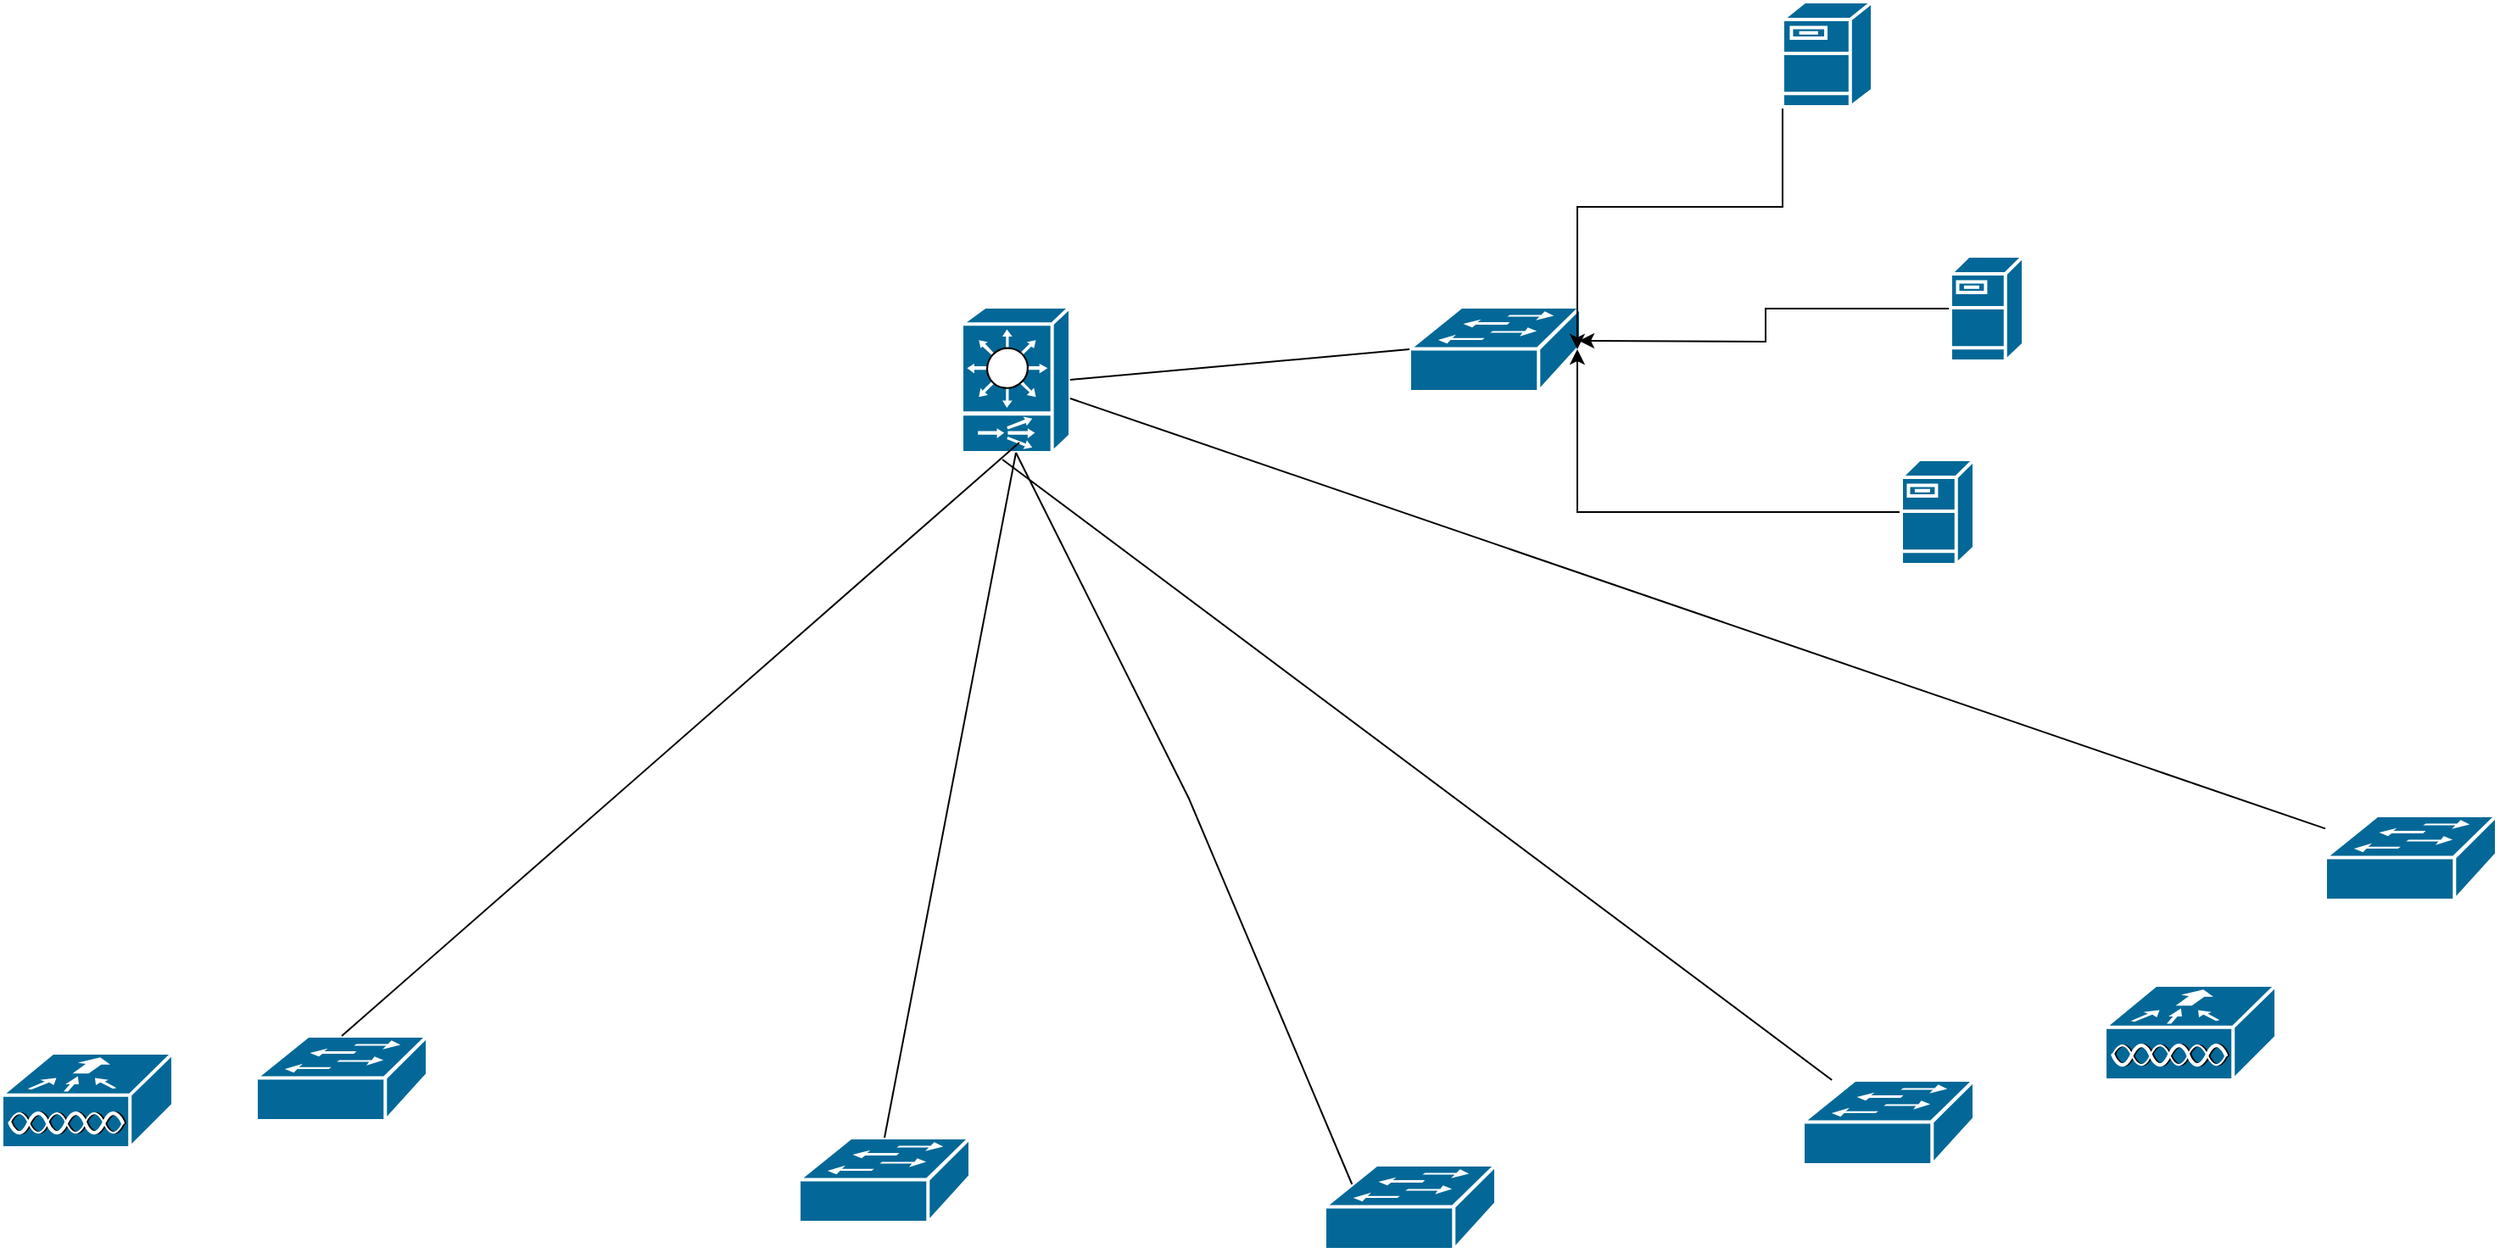 <mxfile version="20.8.5" type="device" pages="2"><diagram id="6a731a19-8d31-9384-78a2-239565b7b9f0" name="Page-1"><mxGraphModel dx="1793" dy="855" grid="1" gridSize="10" guides="1" tooltips="1" connect="1" arrows="1" fold="1" page="1" pageScale="1" pageWidth="827" pageHeight="1169" background="none" math="0" shadow="0"><root><mxCell id="0"/><mxCell id="1" parent="0"/><mxCell id="ai4aoRLUz2qf5KrfDiqW-2257" value="" style="shape=mxgraph.cisco.switches.workgroup_switch;sketch=0;html=1;pointerEvents=1;dashed=0;fillColor=#036897;strokeColor=#ffffff;strokeWidth=2;verticalLabelPosition=bottom;verticalAlign=top;align=center;outlineConnect=0;" parent="1" vertex="1"><mxGeometry x="220" y="840" width="101" height="50" as="geometry"/></mxCell><mxCell id="ai4aoRLUz2qf5KrfDiqW-2258" value="" style="shape=mxgraph.cisco.switches.workgroup_switch;sketch=0;html=1;pointerEvents=1;dashed=0;fillColor=#036897;strokeColor=#ffffff;strokeWidth=2;verticalLabelPosition=bottom;verticalAlign=top;align=center;outlineConnect=0;" parent="1" vertex="1"><mxGeometry x="540" y="900" width="101" height="50" as="geometry"/></mxCell><mxCell id="ai4aoRLUz2qf5KrfDiqW-2259" value="" style="shape=mxgraph.cisco.switches.workgroup_switch;sketch=0;html=1;pointerEvents=1;dashed=0;fillColor=#036897;strokeColor=#ffffff;strokeWidth=2;verticalLabelPosition=bottom;verticalAlign=top;align=center;outlineConnect=0;" parent="1" vertex="1"><mxGeometry x="850" y="916" width="101" height="50" as="geometry"/></mxCell><mxCell id="ai4aoRLUz2qf5KrfDiqW-2260" value="" style="shape=mxgraph.cisco.switches.workgroup_switch;sketch=0;html=1;pointerEvents=1;dashed=0;fillColor=#036897;strokeColor=#ffffff;strokeWidth=2;verticalLabelPosition=bottom;verticalAlign=top;align=center;outlineConnect=0;" parent="1" vertex="1"><mxGeometry x="1132" y="866" width="101" height="50" as="geometry"/></mxCell><mxCell id="ai4aoRLUz2qf5KrfDiqW-2262" value="" style="shape=mxgraph.cisco.wireless.wlan_controller;sketch=0;html=1;pointerEvents=1;dashed=0;fillColor=#036897;strokeColor=#ffffff;strokeWidth=2;verticalLabelPosition=bottom;verticalAlign=top;align=center;outlineConnect=0;" parent="1" vertex="1"><mxGeometry x="70" y="850" width="101" height="56" as="geometry"/></mxCell><mxCell id="ai4aoRLUz2qf5KrfDiqW-2263" value="" style="shape=mxgraph.cisco.wireless.wlan_controller;sketch=0;html=1;pointerEvents=1;dashed=0;fillColor=#036897;strokeColor=#ffffff;strokeWidth=2;verticalLabelPosition=bottom;verticalAlign=top;align=center;outlineConnect=0;" parent="1" vertex="1"><mxGeometry x="1310" y="810" width="101" height="56" as="geometry"/></mxCell><mxCell id="6tT2HprQFypEXnIM8_Wk-1" value="" style="shape=mxgraph.cisco.switches.workgroup_switch;sketch=0;html=1;pointerEvents=1;dashed=0;fillColor=#036897;strokeColor=#ffffff;strokeWidth=2;verticalLabelPosition=bottom;verticalAlign=top;align=center;outlineConnect=0;" parent="1" vertex="1"><mxGeometry x="1440" y="710" width="101" height="50" as="geometry"/></mxCell><mxCell id="6tT2HprQFypEXnIM8_Wk-2" value="" style="shape=mxgraph.cisco.switches.content_switch;sketch=0;html=1;pointerEvents=1;dashed=0;fillColor=#036897;strokeColor=#ffffff;strokeWidth=2;verticalLabelPosition=bottom;verticalAlign=top;align=center;outlineConnect=0;" parent="1" vertex="1"><mxGeometry x="636" y="410" width="64" height="86" as="geometry"/></mxCell><mxCell id="6tT2HprQFypEXnIM8_Wk-3" value="" style="shape=mxgraph.cisco.switches.workgroup_switch;sketch=0;html=1;pointerEvents=1;dashed=0;fillColor=#036897;strokeColor=#ffffff;strokeWidth=2;verticalLabelPosition=bottom;verticalAlign=top;align=center;outlineConnect=0;" parent="1" vertex="1"><mxGeometry x="900" y="410" width="101" height="50" as="geometry"/></mxCell><mxCell id="6tT2HprQFypEXnIM8_Wk-10" style="edgeStyle=orthogonalEdgeStyle;rounded=0;orthogonalLoop=1;jettySize=auto;html=1;exitX=0;exitY=0.5;exitDx=0;exitDy=0;exitPerimeter=0;entryX=0.98;entryY=0.5;entryDx=0;entryDy=0;entryPerimeter=0;" parent="1" source="6tT2HprQFypEXnIM8_Wk-4" target="6tT2HprQFypEXnIM8_Wk-3" edge="1"><mxGeometry relative="1" as="geometry"/></mxCell><mxCell id="6tT2HprQFypEXnIM8_Wk-4" value="" style="shape=mxgraph.cisco.servers.fileserver;sketch=0;html=1;pointerEvents=1;dashed=0;fillColor=#036897;strokeColor=#ffffff;strokeWidth=2;verticalLabelPosition=bottom;verticalAlign=top;align=center;outlineConnect=0;" parent="1" vertex="1"><mxGeometry x="1190" y="500" width="43" height="62" as="geometry"/></mxCell><mxCell id="6tT2HprQFypEXnIM8_Wk-8" style="edgeStyle=orthogonalEdgeStyle;rounded=0;orthogonalLoop=1;jettySize=auto;html=1;exitX=0;exitY=0.5;exitDx=0;exitDy=0;exitPerimeter=0;" parent="1" source="6tT2HprQFypEXnIM8_Wk-5" edge="1"><mxGeometry relative="1" as="geometry"><mxPoint x="1000" y="430" as="targetPoint"/></mxGeometry></mxCell><mxCell id="6tT2HprQFypEXnIM8_Wk-5" value="" style="shape=mxgraph.cisco.servers.fileserver;sketch=0;html=1;pointerEvents=1;dashed=0;fillColor=#036897;strokeColor=#ffffff;strokeWidth=2;verticalLabelPosition=bottom;verticalAlign=top;align=center;outlineConnect=0;" parent="1" vertex="1"><mxGeometry x="1219" y="380" width="43" height="62" as="geometry"/></mxCell><mxCell id="6tT2HprQFypEXnIM8_Wk-7" style="edgeStyle=orthogonalEdgeStyle;rounded=0;orthogonalLoop=1;jettySize=auto;html=1;exitX=0;exitY=1;exitDx=0;exitDy=0;exitPerimeter=0;entryX=0.98;entryY=0.5;entryDx=0;entryDy=0;entryPerimeter=0;" parent="1" source="6tT2HprQFypEXnIM8_Wk-6" target="6tT2HprQFypEXnIM8_Wk-3" edge="1"><mxGeometry relative="1" as="geometry"/></mxCell><mxCell id="6tT2HprQFypEXnIM8_Wk-6" value="" style="shape=mxgraph.cisco.servers.fileserver;sketch=0;html=1;pointerEvents=1;dashed=0;fillColor=#036897;strokeColor=#ffffff;strokeWidth=2;verticalLabelPosition=bottom;verticalAlign=top;align=center;outlineConnect=0;" parent="1" vertex="1"><mxGeometry x="1120" y="230" width="53" height="62" as="geometry"/></mxCell><mxCell id="xd5X37r0N2kOKBq_Jt6f-1" value="" style="endArrow=none;html=1;rounded=0;exitX=0.5;exitY=0;exitDx=0;exitDy=0;exitPerimeter=0;entryX=0.5;entryY=1;entryDx=0;entryDy=0;entryPerimeter=0;" edge="1" parent="1" source="ai4aoRLUz2qf5KrfDiqW-2258" target="6tT2HprQFypEXnIM8_Wk-2"><mxGeometry width="50" height="50" relative="1" as="geometry"><mxPoint x="780" y="680" as="sourcePoint"/><mxPoint x="830" y="630" as="targetPoint"/></mxGeometry></mxCell><mxCell id="xd5X37r0N2kOKBq_Jt6f-2" value="" style="endArrow=none;html=1;rounded=0;entryX=0.5;entryY=1;entryDx=0;entryDy=0;entryPerimeter=0;exitX=0.16;exitY=0.23;exitDx=0;exitDy=0;exitPerimeter=0;" edge="1" parent="1" source="ai4aoRLUz2qf5KrfDiqW-2259" target="6tT2HprQFypEXnIM8_Wk-2"><mxGeometry width="50" height="50" relative="1" as="geometry"><mxPoint x="780" y="680" as="sourcePoint"/><mxPoint x="830" y="630" as="targetPoint"/><Array as="points"><mxPoint x="770" y="700"/></Array></mxGeometry></mxCell><mxCell id="xd5X37r0N2kOKBq_Jt6f-3" value="" style="endArrow=none;html=1;rounded=0;exitX=0.5;exitY=0;exitDx=0;exitDy=0;exitPerimeter=0;" edge="1" parent="1" source="ai4aoRLUz2qf5KrfDiqW-2257"><mxGeometry width="50" height="50" relative="1" as="geometry"><mxPoint x="780" y="680" as="sourcePoint"/><mxPoint x="670" y="490" as="targetPoint"/></mxGeometry></mxCell><mxCell id="xd5X37r0N2kOKBq_Jt6f-4" value="" style="endArrow=none;html=1;rounded=0;exitX=1;exitY=0.5;exitDx=0;exitDy=0;exitPerimeter=0;entryX=0;entryY=0.5;entryDx=0;entryDy=0;entryPerimeter=0;" edge="1" parent="1" source="6tT2HprQFypEXnIM8_Wk-2" target="6tT2HprQFypEXnIM8_Wk-3"><mxGeometry width="50" height="50" relative="1" as="geometry"><mxPoint x="780" y="680" as="sourcePoint"/><mxPoint x="830" y="630" as="targetPoint"/></mxGeometry></mxCell><mxCell id="xd5X37r0N2kOKBq_Jt6f-5" value="" style="endArrow=none;html=1;rounded=0;" edge="1" parent="1" source="ai4aoRLUz2qf5KrfDiqW-2260"><mxGeometry width="50" height="50" relative="1" as="geometry"><mxPoint x="780" y="680" as="sourcePoint"/><mxPoint x="660" y="500" as="targetPoint"/></mxGeometry></mxCell><mxCell id="xd5X37r0N2kOKBq_Jt6f-6" value="" style="endArrow=none;html=1;rounded=0;" edge="1" parent="1" source="6tT2HprQFypEXnIM8_Wk-1" target="6tT2HprQFypEXnIM8_Wk-2"><mxGeometry width="50" height="50" relative="1" as="geometry"><mxPoint x="780" y="680" as="sourcePoint"/><mxPoint x="830" y="630" as="targetPoint"/></mxGeometry></mxCell></root></mxGraphModel></diagram><diagram id="0xjo4SbfPcZ8vXWW37Pp" name="Seite-2"><mxGraphModel dx="333" dy="461" grid="1" gridSize="10" guides="1" tooltips="1" connect="1" arrows="1" fold="1" page="1" pageScale="1" pageWidth="827" pageHeight="1169" math="0" shadow="0"><root><mxCell id="0"/><mxCell id="1" parent="0"/></root></mxGraphModel></diagram></mxfile>